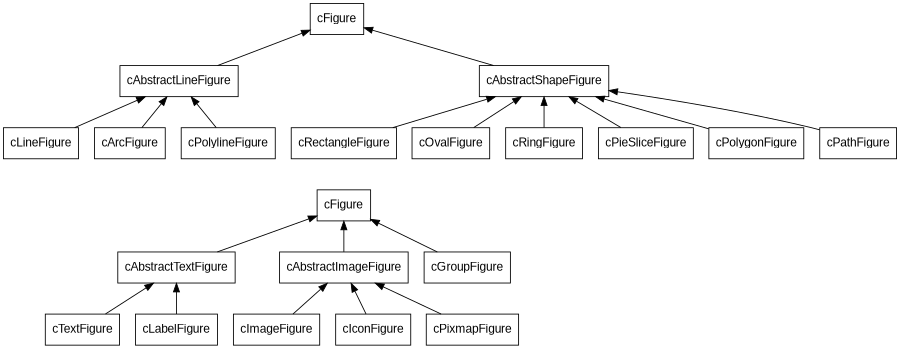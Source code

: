 digraph g {
    fontsize=12; size="6,5";
    node [fontname="Arial"];
    edge [fontname="Arial"];

    node [shape = "rectangle"];
    edge [dir = "back"];

    subgraph a {
        cFigure -> cAbstractLineFigure;
        cAbstractLineFigure -> cLineFigure;
        cAbstractLineFigure -> cArcFigure;
        cAbstractLineFigure -> cPolylineFigure;
        cFigure -> cAbstractShapeFigure;
        cAbstractShapeFigure -> cRectangleFigure;
        cAbstractShapeFigure -> cOvalFigure;
        cAbstractShapeFigure -> cRingFigure;
        cAbstractShapeFigure -> cPieSliceFigure;
        cAbstractShapeFigure -> cPolygonFigure;
        cAbstractShapeFigure -> cPathFigure;
    }

    subgraph b {
        cFigure2 [label = cFigure]
        cFigure2 -> cAbstractTextFigure;
        cAbstractTextFigure -> cTextFigure;
        cAbstractTextFigure -> cLabelFigure;
        cFigure2 -> cAbstractImageFigure;
        cAbstractImageFigure -> cImageFigure;
        cAbstractImageFigure -> cIconFigure;  /* cheating: it really subclasses cImageFigure */
        cAbstractImageFigure -> cPixmapFigure;
        cFigure2 -> cGroupFigure;
    }

    cRectangleFigure -> cFigure2 [style=invis]; /* hack to place the 2nd subgraph below the first */
}

